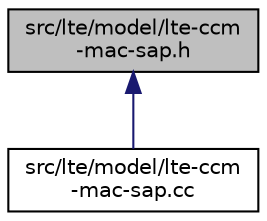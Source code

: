 digraph "src/lte/model/lte-ccm-mac-sap.h"
{
 // LATEX_PDF_SIZE
  edge [fontname="Helvetica",fontsize="10",labelfontname="Helvetica",labelfontsize="10"];
  node [fontname="Helvetica",fontsize="10",shape=record];
  Node1 [label="src/lte/model/lte-ccm\l-mac-sap.h",height=0.2,width=0.4,color="black", fillcolor="grey75", style="filled", fontcolor="black",tooltip=" "];
  Node1 -> Node2 [dir="back",color="midnightblue",fontsize="10",style="solid",fontname="Helvetica"];
  Node2 [label="src/lte/model/lte-ccm\l-mac-sap.cc",height=0.2,width=0.4,color="black", fillcolor="white", style="filled",URL="$lte-ccm-mac-sap_8cc.html",tooltip=" "];
}
